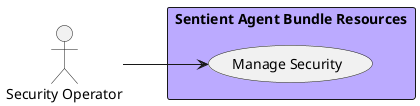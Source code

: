 @startuml

left to right direction


Actor "Security Operator" as SecurityOperator


rectangle "Sentient Agent Bundle Resources" as sabr #bbaaff {
        usecase "Manage Security" as ManageSecurity
    SecurityOperator --> ManageSecurity

}


@enduml
